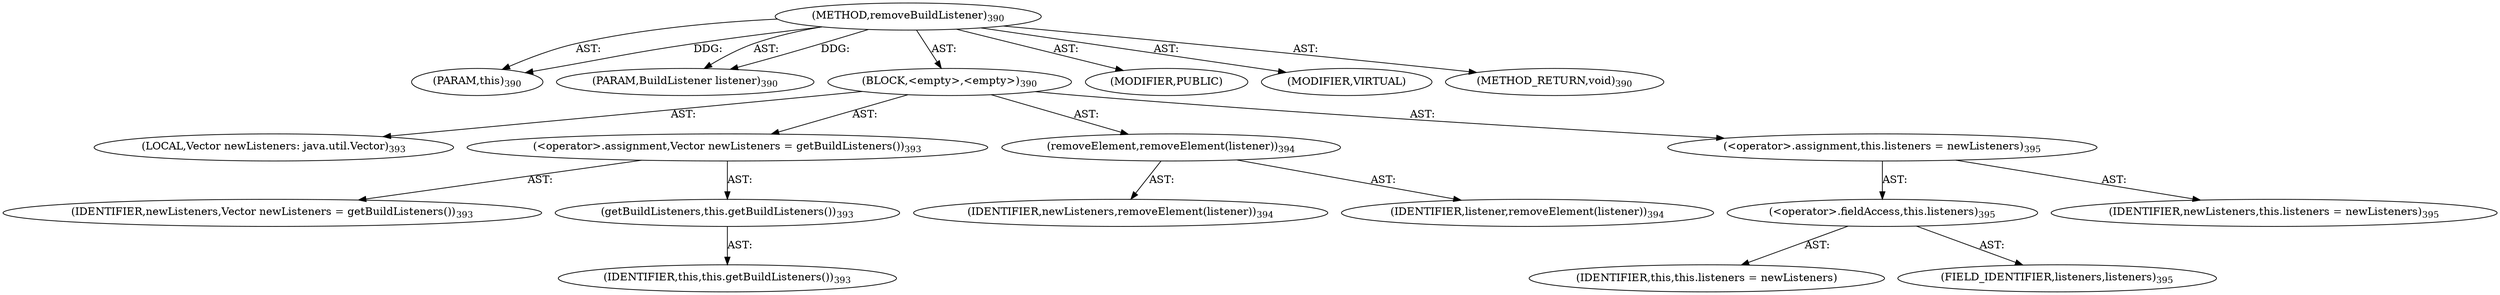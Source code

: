 digraph "removeBuildListener" {  
"111669149708" [label = <(METHOD,removeBuildListener)<SUB>390</SUB>> ]
"115964116999" [label = <(PARAM,this)<SUB>390</SUB>> ]
"115964117070" [label = <(PARAM,BuildListener listener)<SUB>390</SUB>> ]
"25769803792" [label = <(BLOCK,&lt;empty&gt;,&lt;empty&gt;)<SUB>390</SUB>> ]
"94489280516" [label = <(LOCAL,Vector newListeners: java.util.Vector)<SUB>393</SUB>> ]
"30064771172" [label = <(&lt;operator&gt;.assignment,Vector newListeners = getBuildListeners())<SUB>393</SUB>> ]
"68719476894" [label = <(IDENTIFIER,newListeners,Vector newListeners = getBuildListeners())<SUB>393</SUB>> ]
"30064771173" [label = <(getBuildListeners,this.getBuildListeners())<SUB>393</SUB>> ]
"68719476747" [label = <(IDENTIFIER,this,this.getBuildListeners())<SUB>393</SUB>> ]
"30064771174" [label = <(removeElement,removeElement(listener))<SUB>394</SUB>> ]
"68719476895" [label = <(IDENTIFIER,newListeners,removeElement(listener))<SUB>394</SUB>> ]
"68719476896" [label = <(IDENTIFIER,listener,removeElement(listener))<SUB>394</SUB>> ]
"30064771175" [label = <(&lt;operator&gt;.assignment,this.listeners = newListeners)<SUB>395</SUB>> ]
"30064771176" [label = <(&lt;operator&gt;.fieldAccess,this.listeners)<SUB>395</SUB>> ]
"68719476897" [label = <(IDENTIFIER,this,this.listeners = newListeners)> ]
"55834574881" [label = <(FIELD_IDENTIFIER,listeners,listeners)<SUB>395</SUB>> ]
"68719476898" [label = <(IDENTIFIER,newListeners,this.listeners = newListeners)<SUB>395</SUB>> ]
"133143986247" [label = <(MODIFIER,PUBLIC)> ]
"133143986248" [label = <(MODIFIER,VIRTUAL)> ]
"128849018892" [label = <(METHOD_RETURN,void)<SUB>390</SUB>> ]
  "111669149708" -> "115964116999"  [ label = "AST: "] 
  "111669149708" -> "115964117070"  [ label = "AST: "] 
  "111669149708" -> "25769803792"  [ label = "AST: "] 
  "111669149708" -> "133143986247"  [ label = "AST: "] 
  "111669149708" -> "133143986248"  [ label = "AST: "] 
  "111669149708" -> "128849018892"  [ label = "AST: "] 
  "25769803792" -> "94489280516"  [ label = "AST: "] 
  "25769803792" -> "30064771172"  [ label = "AST: "] 
  "25769803792" -> "30064771174"  [ label = "AST: "] 
  "25769803792" -> "30064771175"  [ label = "AST: "] 
  "30064771172" -> "68719476894"  [ label = "AST: "] 
  "30064771172" -> "30064771173"  [ label = "AST: "] 
  "30064771173" -> "68719476747"  [ label = "AST: "] 
  "30064771174" -> "68719476895"  [ label = "AST: "] 
  "30064771174" -> "68719476896"  [ label = "AST: "] 
  "30064771175" -> "30064771176"  [ label = "AST: "] 
  "30064771175" -> "68719476898"  [ label = "AST: "] 
  "30064771176" -> "68719476897"  [ label = "AST: "] 
  "30064771176" -> "55834574881"  [ label = "AST: "] 
  "111669149708" -> "115964116999"  [ label = "DDG: "] 
  "111669149708" -> "115964117070"  [ label = "DDG: "] 
}
